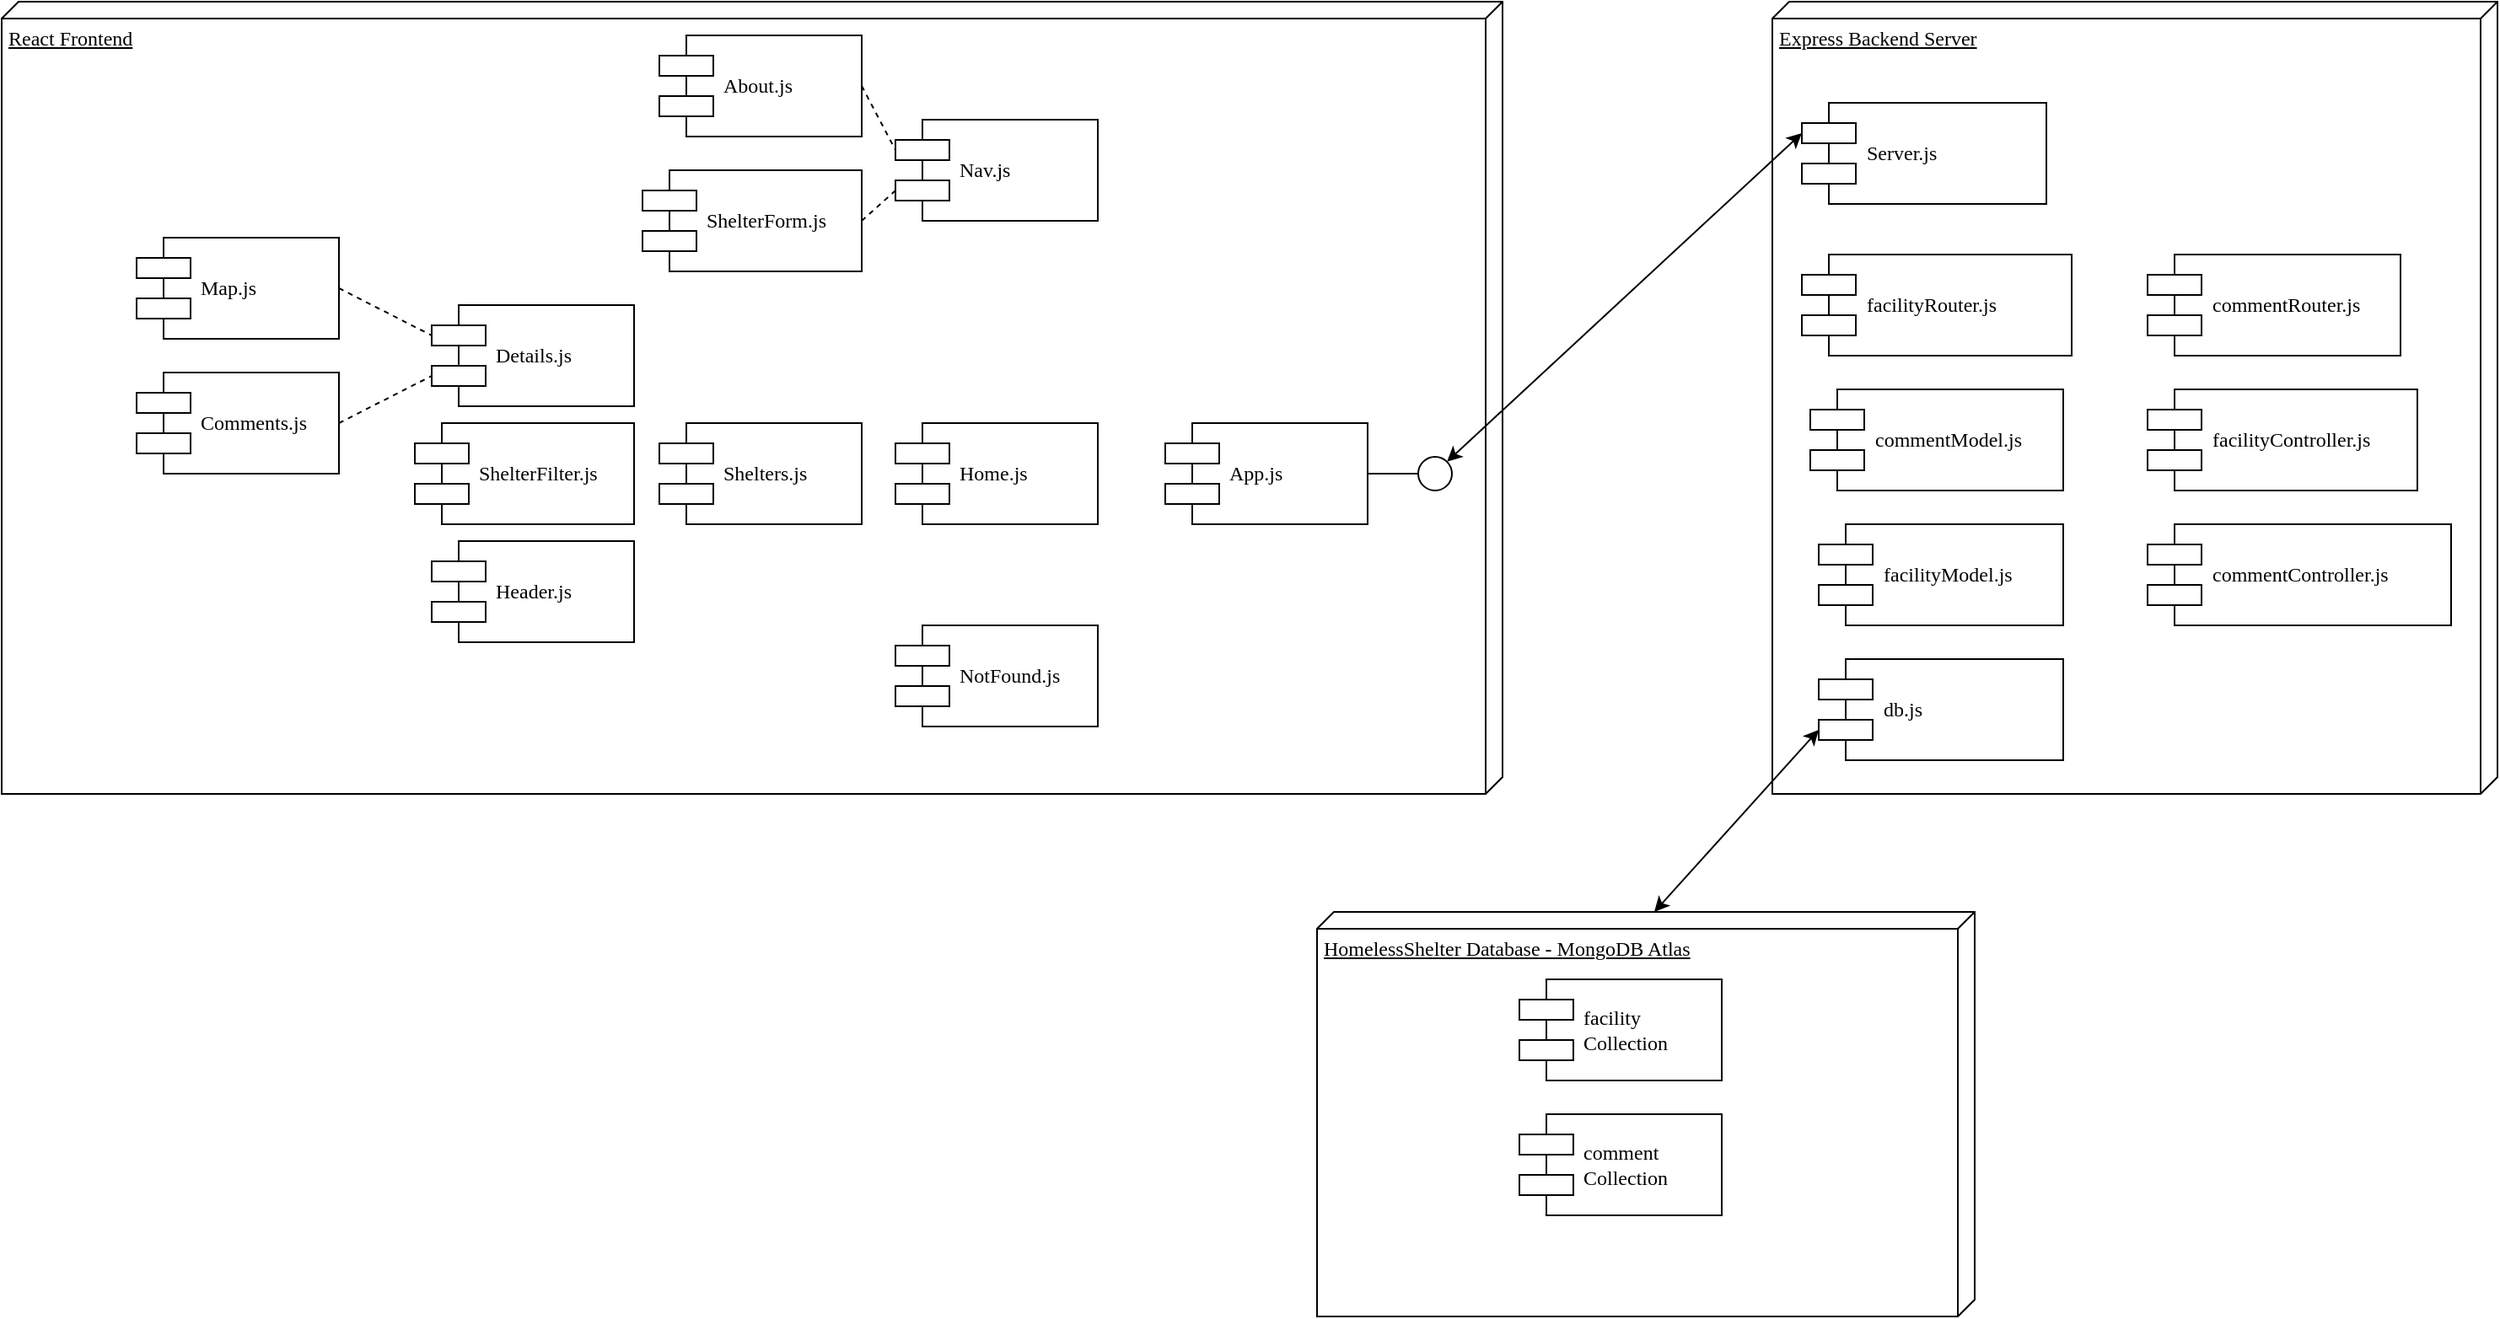<mxfile version="21.1.5" type="github">
  <diagram name="Page-1" id="5f0bae14-7c28-e335-631c-24af17079c00">
    <mxGraphModel dx="2534" dy="1621" grid="1" gridSize="10" guides="1" tooltips="1" connect="1" arrows="1" fold="1" page="1" pageScale="1" pageWidth="1100" pageHeight="850" background="none" math="0" shadow="0">
      <root>
        <mxCell id="0" />
        <mxCell id="1" parent="0" />
        <mxCell id="39150e848f15840c-1" value="React Frontend" style="verticalAlign=top;align=left;spacingTop=8;spacingLeft=2;spacingRight=12;shape=cube;size=10;direction=south;fontStyle=4;html=1;rounded=0;shadow=0;comic=0;labelBackgroundColor=none;strokeWidth=1;fontFamily=Verdana;fontSize=12" parent="1" vertex="1">
          <mxGeometry x="-440" y="-130" width="890" height="470" as="geometry" />
        </mxCell>
        <mxCell id="39150e848f15840c-2" value="Express Backend Server" style="verticalAlign=top;align=left;spacingTop=8;spacingLeft=2;spacingRight=12;shape=cube;size=10;direction=south;fontStyle=4;html=1;rounded=0;shadow=0;comic=0;labelBackgroundColor=none;strokeWidth=1;fontFamily=Verdana;fontSize=12" parent="1" vertex="1">
          <mxGeometry x="610" y="-130" width="430" height="470" as="geometry" />
        </mxCell>
        <mxCell id="39150e848f15840c-3" value="HomelessShelter Database - MongoDB Atlas" style="verticalAlign=top;align=left;spacingTop=8;spacingLeft=2;spacingRight=12;shape=cube;size=10;direction=south;fontStyle=4;html=1;rounded=0;shadow=0;comic=0;labelBackgroundColor=none;strokeWidth=1;fontFamily=Verdana;fontSize=12" parent="1" vertex="1">
          <mxGeometry x="340" y="410" width="390" height="240" as="geometry" />
        </mxCell>
        <mxCell id="39150e848f15840c-5" value="App.js" style="shape=component;align=left;spacingLeft=36;rounded=0;shadow=0;comic=0;labelBackgroundColor=none;strokeWidth=1;fontFamily=Verdana;fontSize=12;html=1;" parent="1" vertex="1">
          <mxGeometry x="250" y="120" width="120" height="60" as="geometry" />
        </mxCell>
        <mxCell id="39150e848f15840c-6" value="" style="ellipse;whiteSpace=wrap;html=1;rounded=0;shadow=0;comic=0;labelBackgroundColor=none;strokeWidth=1;fontFamily=Verdana;fontSize=12;align=center;" parent="1" vertex="1">
          <mxGeometry x="400" y="140" width="20" height="20" as="geometry" />
        </mxCell>
        <mxCell id="39150e848f15840c-10" value="facility &lt;br&gt;Collection" style="shape=component;align=left;spacingLeft=36;rounded=0;shadow=0;comic=0;labelBackgroundColor=none;strokeWidth=1;fontFamily=Verdana;fontSize=12;html=1;" parent="1" vertex="1">
          <mxGeometry x="460" y="450" width="120" height="60" as="geometry" />
        </mxCell>
        <mxCell id="39150e848f15840c-14" style="edgeStyle=elbowEdgeStyle;rounded=0;html=1;labelBackgroundColor=none;startArrow=none;startFill=0;startSize=8;endArrow=none;endFill=0;endSize=16;fontFamily=Verdana;fontSize=12;" parent="1" source="39150e848f15840c-6" target="39150e848f15840c-5" edge="1">
          <mxGeometry relative="1" as="geometry" />
        </mxCell>
        <mxCell id="UZw-BEWrjJsHk9lzwK63-1" value="Shelters.js" style="shape=component;align=left;spacingLeft=36;rounded=0;shadow=0;comic=0;labelBackgroundColor=none;strokeWidth=1;fontFamily=Verdana;fontSize=12;html=1;" parent="1" vertex="1">
          <mxGeometry x="-50" y="120" width="120" height="60" as="geometry" />
        </mxCell>
        <mxCell id="UZw-BEWrjJsHk9lzwK63-2" value="Home.js" style="shape=component;align=left;spacingLeft=36;rounded=0;shadow=0;comic=0;labelBackgroundColor=none;strokeWidth=1;fontFamily=Verdana;fontSize=12;html=1;" parent="1" vertex="1">
          <mxGeometry x="90" y="120" width="120" height="60" as="geometry" />
        </mxCell>
        <mxCell id="UZw-BEWrjJsHk9lzwK63-3" value="Nav.js" style="shape=component;align=left;spacingLeft=36;rounded=0;shadow=0;comic=0;labelBackgroundColor=none;strokeWidth=1;fontFamily=Verdana;fontSize=12;html=1;" parent="1" vertex="1">
          <mxGeometry x="90" y="-60" width="120" height="60" as="geometry" />
        </mxCell>
        <mxCell id="UZw-BEWrjJsHk9lzwK63-5" value="Header.js" style="shape=component;align=left;spacingLeft=36;rounded=0;shadow=0;comic=0;labelBackgroundColor=none;strokeWidth=1;fontFamily=Verdana;fontSize=12;html=1;" parent="1" vertex="1">
          <mxGeometry x="-185" y="190" width="120" height="60" as="geometry" />
        </mxCell>
        <mxCell id="UZw-BEWrjJsHk9lzwK63-6" value="ShelterFilter.js" style="shape=component;align=left;spacingLeft=36;rounded=0;shadow=0;comic=0;labelBackgroundColor=none;strokeWidth=1;fontFamily=Verdana;fontSize=12;html=1;" parent="1" vertex="1">
          <mxGeometry x="-195" y="120" width="130" height="60" as="geometry" />
        </mxCell>
        <mxCell id="UZw-BEWrjJsHk9lzwK63-7" value="ShelterForm.js" style="shape=component;align=left;spacingLeft=36;rounded=0;shadow=0;comic=0;labelBackgroundColor=none;strokeWidth=1;fontFamily=Verdana;fontSize=12;html=1;" parent="1" vertex="1">
          <mxGeometry x="-60" y="-30" width="130" height="60" as="geometry" />
        </mxCell>
        <mxCell id="UZw-BEWrjJsHk9lzwK63-8" value="Details.js" style="shape=component;align=left;spacingLeft=36;rounded=0;shadow=0;comic=0;labelBackgroundColor=none;strokeWidth=1;fontFamily=Verdana;fontSize=12;html=1;" parent="1" vertex="1">
          <mxGeometry x="-185" y="50" width="120" height="60" as="geometry" />
        </mxCell>
        <mxCell id="UZw-BEWrjJsHk9lzwK63-9" value="About.js" style="shape=component;align=left;spacingLeft=36;rounded=0;shadow=0;comic=0;labelBackgroundColor=none;strokeWidth=1;fontFamily=Verdana;fontSize=12;html=1;" parent="1" vertex="1">
          <mxGeometry x="-50" y="-110" width="120" height="60" as="geometry" />
        </mxCell>
        <mxCell id="UZw-BEWrjJsHk9lzwK63-10" value="Map.js" style="shape=component;align=left;spacingLeft=36;rounded=0;shadow=0;comic=0;labelBackgroundColor=none;strokeWidth=1;fontFamily=Verdana;fontSize=12;html=1;" parent="1" vertex="1">
          <mxGeometry x="-360" y="10" width="120" height="60" as="geometry" />
        </mxCell>
        <mxCell id="UZw-BEWrjJsHk9lzwK63-11" value="Comments.js" style="shape=component;align=left;spacingLeft=36;rounded=0;shadow=0;comic=0;labelBackgroundColor=none;strokeWidth=1;fontFamily=Verdana;fontSize=12;html=1;" parent="1" vertex="1">
          <mxGeometry x="-360" y="90" width="120" height="60" as="geometry" />
        </mxCell>
        <mxCell id="UZw-BEWrjJsHk9lzwK63-14" value="commentModel.js" style="shape=component;align=left;spacingLeft=36;rounded=0;shadow=0;comic=0;labelBackgroundColor=none;strokeWidth=1;fontFamily=Verdana;fontSize=12;html=1;" parent="1" vertex="1">
          <mxGeometry x="632.5" y="100" width="150" height="60" as="geometry" />
        </mxCell>
        <mxCell id="UZw-BEWrjJsHk9lzwK63-15" value="facilityModel.js" style="shape=component;align=left;spacingLeft=36;rounded=0;shadow=0;comic=0;labelBackgroundColor=none;strokeWidth=1;fontFamily=Verdana;fontSize=12;html=1;" parent="1" vertex="1">
          <mxGeometry x="637.5" y="180" width="145" height="60" as="geometry" />
        </mxCell>
        <mxCell id="UZw-BEWrjJsHk9lzwK63-17" value="facilityController.js" style="shape=component;align=left;spacingLeft=36;rounded=0;shadow=0;comic=0;labelBackgroundColor=none;strokeWidth=1;fontFamily=Verdana;fontSize=12;html=1;" parent="1" vertex="1">
          <mxGeometry x="832.5" y="100" width="160" height="60" as="geometry" />
        </mxCell>
        <mxCell id="UZw-BEWrjJsHk9lzwK63-18" value="commentController.js" style="shape=component;align=left;spacingLeft=36;rounded=0;shadow=0;comic=0;labelBackgroundColor=none;strokeWidth=1;fontFamily=Verdana;fontSize=12;html=1;" parent="1" vertex="1">
          <mxGeometry x="832.5" y="180" width="180" height="60" as="geometry" />
        </mxCell>
        <mxCell id="4GuFFreWsQoV8ttLWz-7-1" value="" style="endArrow=none;dashed=1;html=1;rounded=0;exitX=1;exitY=0.5;exitDx=0;exitDy=0;entryX=0;entryY=0.3;entryDx=0;entryDy=0;" parent="1" source="UZw-BEWrjJsHk9lzwK63-9" target="UZw-BEWrjJsHk9lzwK63-3" edge="1">
          <mxGeometry width="50" height="50" relative="1" as="geometry">
            <mxPoint x="340" y="250" as="sourcePoint" />
            <mxPoint x="390" y="200" as="targetPoint" />
          </mxGeometry>
        </mxCell>
        <mxCell id="4GuFFreWsQoV8ttLWz-7-2" value="" style="endArrow=none;dashed=1;html=1;rounded=0;exitX=1;exitY=0.5;exitDx=0;exitDy=0;entryX=0;entryY=0.7;entryDx=0;entryDy=0;" parent="1" source="UZw-BEWrjJsHk9lzwK63-7" target="UZw-BEWrjJsHk9lzwK63-3" edge="1">
          <mxGeometry width="50" height="50" relative="1" as="geometry">
            <mxPoint x="110" as="sourcePoint" />
            <mxPoint x="130" y="38" as="targetPoint" />
          </mxGeometry>
        </mxCell>
        <mxCell id="4GuFFreWsQoV8ttLWz-7-3" value="" style="endArrow=none;dashed=1;html=1;rounded=0;exitX=1;exitY=0.5;exitDx=0;exitDy=0;entryX=0;entryY=0.3;entryDx=0;entryDy=0;" parent="1" source="UZw-BEWrjJsHk9lzwK63-10" target="UZw-BEWrjJsHk9lzwK63-8" edge="1">
          <mxGeometry width="50" height="50" relative="1" as="geometry">
            <mxPoint x="120" y="10" as="sourcePoint" />
            <mxPoint x="140" y="48" as="targetPoint" />
          </mxGeometry>
        </mxCell>
        <mxCell id="4GuFFreWsQoV8ttLWz-7-4" value="" style="endArrow=none;dashed=1;html=1;rounded=0;exitX=1;exitY=0.5;exitDx=0;exitDy=0;entryX=0;entryY=0.7;entryDx=0;entryDy=0;" parent="1" source="UZw-BEWrjJsHk9lzwK63-11" target="UZw-BEWrjJsHk9lzwK63-8" edge="1">
          <mxGeometry width="50" height="50" relative="1" as="geometry">
            <mxPoint x="-200" y="120" as="sourcePoint" />
            <mxPoint x="-145" y="148" as="targetPoint" />
          </mxGeometry>
        </mxCell>
        <mxCell id="4GuFFreWsQoV8ttLWz-7-7" value="Server.js" style="shape=component;align=left;spacingLeft=36;rounded=0;shadow=0;comic=0;labelBackgroundColor=none;strokeWidth=1;fontFamily=Verdana;fontSize=12;html=1;" parent="1" vertex="1">
          <mxGeometry x="627.5" y="-70" width="145" height="60" as="geometry" />
        </mxCell>
        <mxCell id="4GuFFreWsQoV8ttLWz-7-8" value="commentRouter.js" style="shape=component;align=left;spacingLeft=36;rounded=0;shadow=0;comic=0;labelBackgroundColor=none;strokeWidth=1;fontFamily=Verdana;fontSize=12;html=1;" parent="1" vertex="1">
          <mxGeometry x="832.5" y="20" width="150" height="60" as="geometry" />
        </mxCell>
        <mxCell id="4GuFFreWsQoV8ttLWz-7-9" value="facilityRouter.js" style="shape=component;align=left;spacingLeft=36;rounded=0;shadow=0;comic=0;labelBackgroundColor=none;strokeWidth=1;fontFamily=Verdana;fontSize=12;html=1;" parent="1" vertex="1">
          <mxGeometry x="627.5" y="20" width="160" height="60" as="geometry" />
        </mxCell>
        <mxCell id="4GuFFreWsQoV8ttLWz-7-10" value="db.js" style="shape=component;align=left;spacingLeft=36;rounded=0;shadow=0;comic=0;labelBackgroundColor=none;strokeWidth=1;fontFamily=Verdana;fontSize=12;html=1;" parent="1" vertex="1">
          <mxGeometry x="637.5" y="260" width="145" height="60" as="geometry" />
        </mxCell>
        <mxCell id="4GuFFreWsQoV8ttLWz-7-13" value="comment&lt;br&gt;Collection" style="shape=component;align=left;spacingLeft=36;rounded=0;shadow=0;comic=0;labelBackgroundColor=none;strokeWidth=1;fontFamily=Verdana;fontSize=12;html=1;" parent="1" vertex="1">
          <mxGeometry x="460" y="530" width="120" height="60" as="geometry" />
        </mxCell>
        <mxCell id="4GuFFreWsQoV8ttLWz-7-15" value="" style="endArrow=classic;startArrow=classic;html=1;rounded=0;entryX=0;entryY=0.3;entryDx=0;entryDy=0;exitX=1;exitY=0;exitDx=0;exitDy=0;targetPerimeterSpacing=0;" parent="1" source="39150e848f15840c-6" target="4GuFFreWsQoV8ttLWz-7-7" edge="1">
          <mxGeometry width="50" height="50" relative="1" as="geometry">
            <mxPoint x="430" y="130" as="sourcePoint" />
            <mxPoint x="460" y="100" as="targetPoint" />
          </mxGeometry>
        </mxCell>
        <mxCell id="7146y2hZaAMEMbBTrkRV-2" value="NotFound.js" style="shape=component;align=left;spacingLeft=36;rounded=0;shadow=0;comic=0;labelBackgroundColor=none;strokeWidth=1;fontFamily=Verdana;fontSize=12;html=1;" vertex="1" parent="1">
          <mxGeometry x="90" y="240" width="120" height="60" as="geometry" />
        </mxCell>
        <mxCell id="7146y2hZaAMEMbBTrkRV-6" value="" style="endArrow=classic;startArrow=classic;html=1;rounded=0;entryX=0;entryY=0.7;entryDx=0;entryDy=0;exitX=0;exitY=0;exitDx=0;exitDy=190;targetPerimeterSpacing=0;exitPerimeter=0;" edge="1" parent="1" source="39150e848f15840c-3" target="4GuFFreWsQoV8ttLWz-7-10">
          <mxGeometry width="50" height="50" relative="1" as="geometry">
            <mxPoint x="427" y="153" as="sourcePoint" />
            <mxPoint x="638" y="-42" as="targetPoint" />
          </mxGeometry>
        </mxCell>
      </root>
    </mxGraphModel>
  </diagram>
</mxfile>

